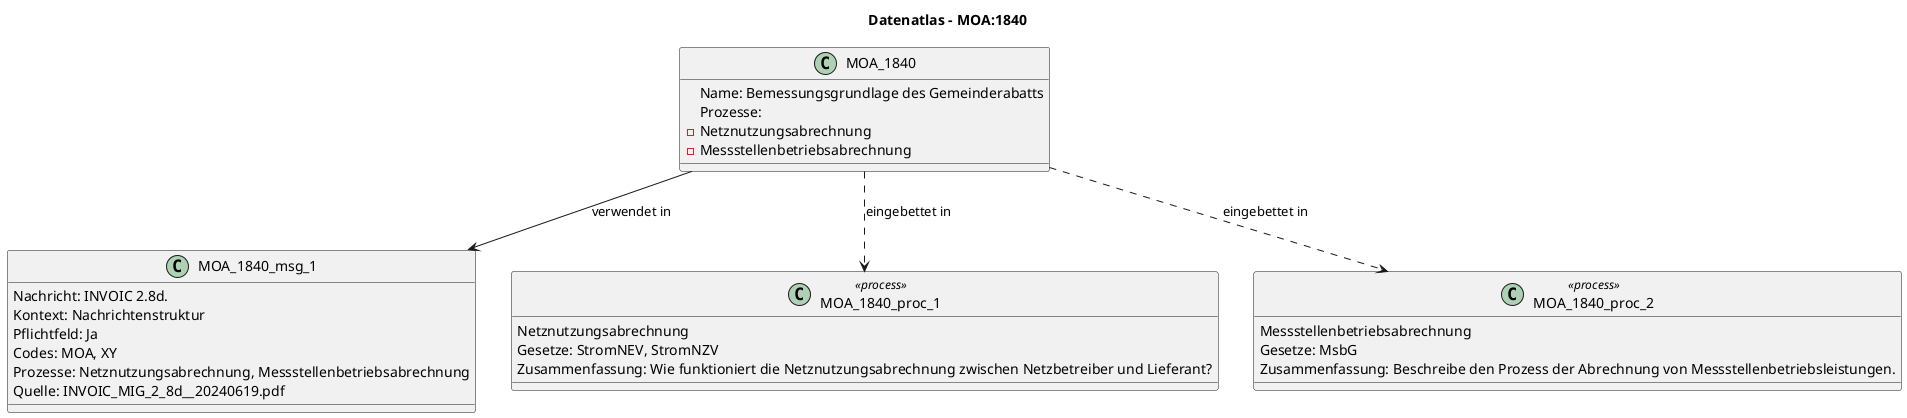 @startuml
title Datenatlas – MOA:1840
class MOA_1840 {
  Name: Bemessungsgrundlage des Gemeinderabatts
  Prozesse:
    - Netznutzungsabrechnung
    - Messstellenbetriebsabrechnung
}
class MOA_1840_msg_1 {
  Nachricht: INVOIC 2.8d.
  Kontext: Nachrichtenstruktur
  Pflichtfeld: Ja
  Codes: MOA, XY
  Prozesse: Netznutzungsabrechnung, Messstellenbetriebsabrechnung
  Quelle: INVOIC_MIG_2_8d__20240619.pdf
}
MOA_1840 --> MOA_1840_msg_1 : verwendet in
class MOA_1840_proc_1 <<process>> {
  Netznutzungsabrechnung
  Gesetze: StromNEV, StromNZV
  Zusammenfassung: Wie funktioniert die Netznutzungsabrechnung zwischen Netzbetreiber und Lieferant?
}
MOA_1840 ..> MOA_1840_proc_1 : eingebettet in
class MOA_1840_proc_2 <<process>> {
  Messstellenbetriebsabrechnung
  Gesetze: MsbG
  Zusammenfassung: Beschreibe den Prozess der Abrechnung von Messstellenbetriebsleistungen.
}
MOA_1840 ..> MOA_1840_proc_2 : eingebettet in
@enduml